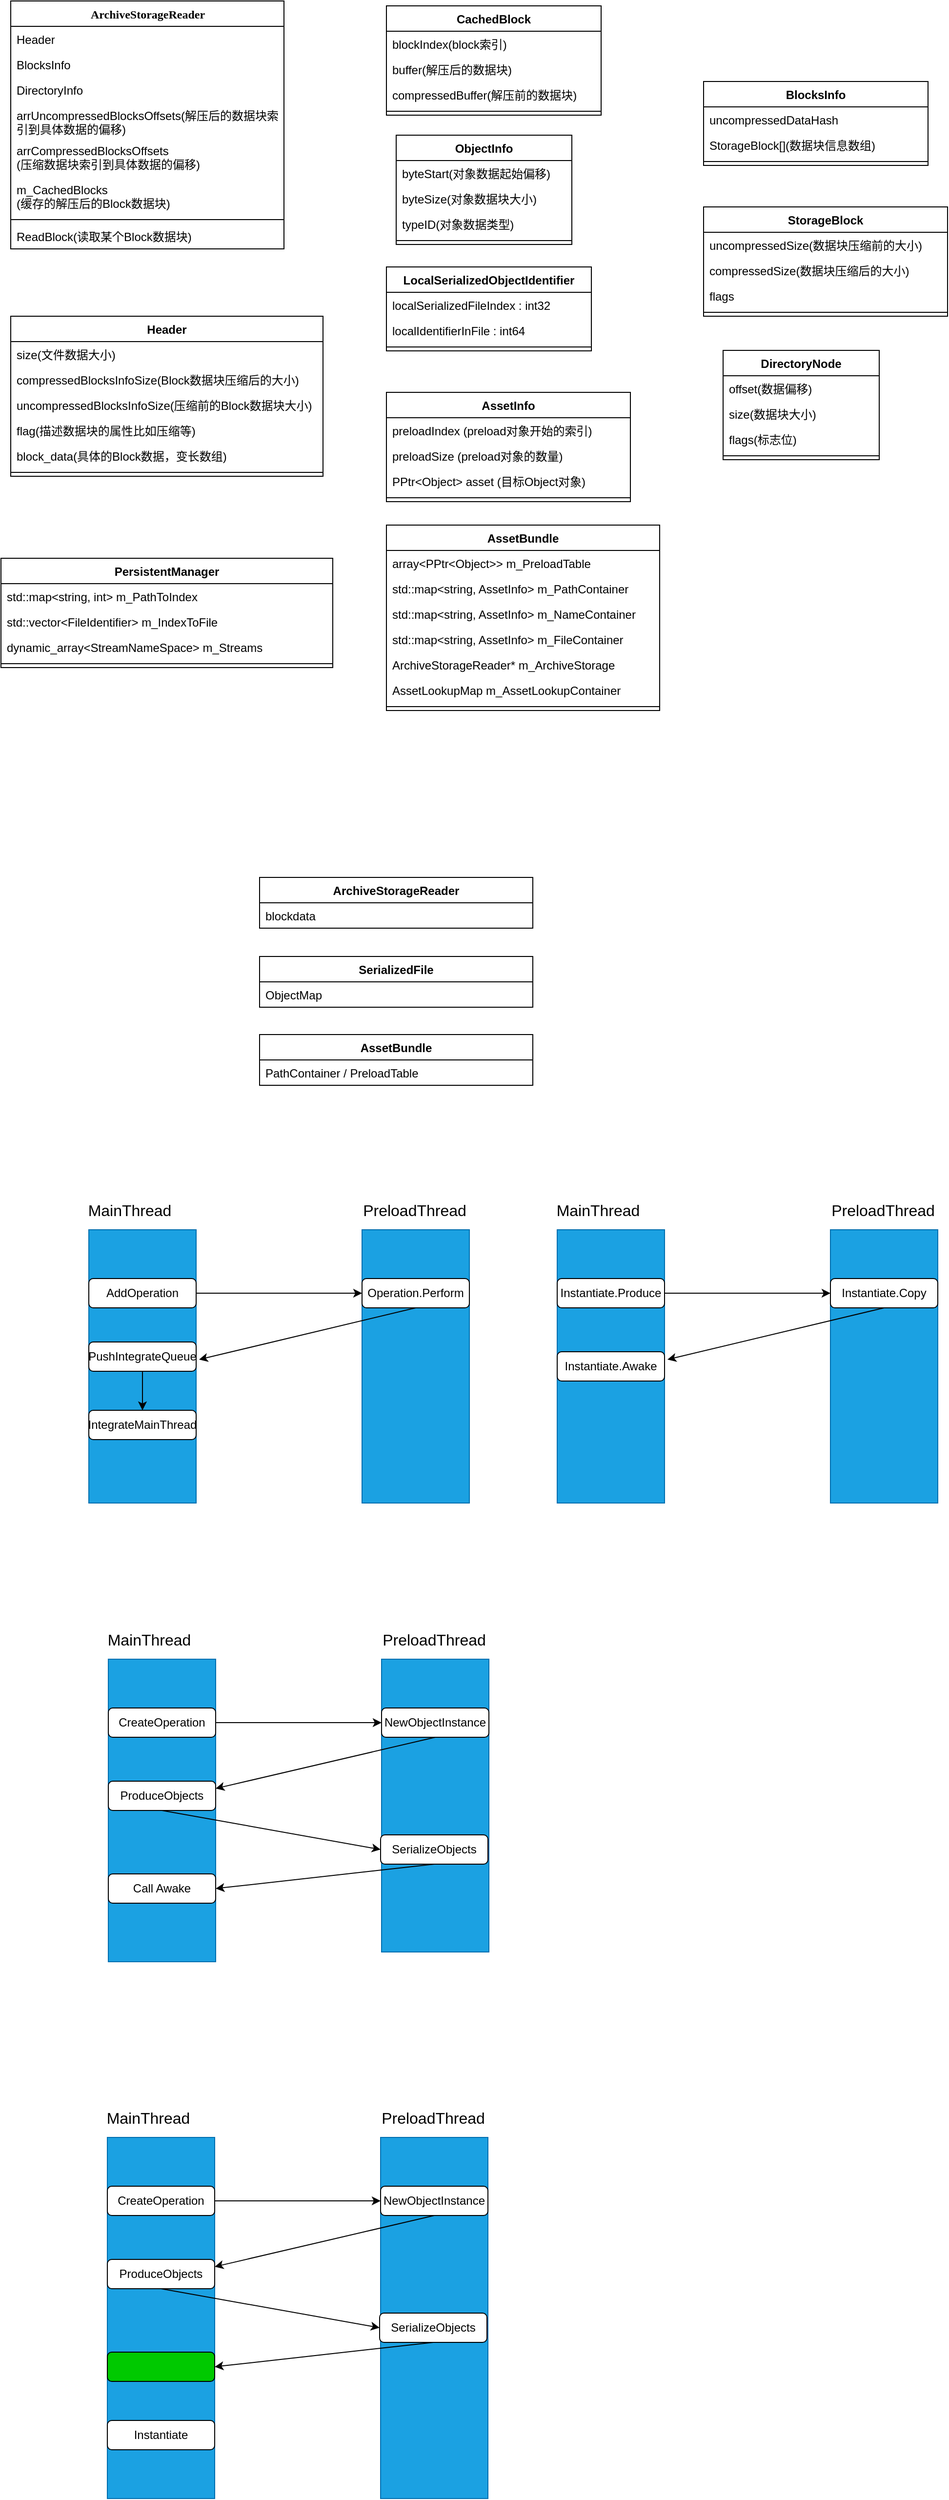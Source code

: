 <mxfile version="14.2.4" type="github">
  <diagram name="Page-1" id="9f46799a-70d6-7492-0946-bef42562c5a5">
    <mxGraphModel dx="2062" dy="1082" grid="1" gridSize="10" guides="1" tooltips="1" connect="1" arrows="1" fold="1" page="1" pageScale="1" pageWidth="1100" pageHeight="850" background="#ffffff" math="0" shadow="0">
      <root>
        <mxCell id="0" />
        <mxCell id="1" parent="0" />
        <mxCell id="78961159f06e98e8-17" value="ArchiveStorageReader" style="swimlane;html=1;fontStyle=1;align=center;verticalAlign=top;childLayout=stackLayout;horizontal=1;startSize=26;horizontalStack=0;resizeParent=1;resizeLast=0;collapsible=1;marginBottom=0;swimlaneFillColor=#ffffff;rounded=0;shadow=0;comic=0;labelBackgroundColor=none;strokeColor=#000000;strokeWidth=1;fillColor=none;fontFamily=Verdana;fontSize=12;fontColor=#000000;" parent="1" vertex="1">
          <mxGeometry x="80" y="81" width="280" height="254" as="geometry" />
        </mxCell>
        <mxCell id="78961159f06e98e8-21" value="Header" style="text;html=1;strokeColor=none;fillColor=none;align=left;verticalAlign=top;spacingLeft=4;spacingRight=4;whiteSpace=wrap;overflow=hidden;rotatable=0;points=[[0,0.5],[1,0.5]];portConstraint=eastwest;" parent="78961159f06e98e8-17" vertex="1">
          <mxGeometry y="26" width="280" height="26" as="geometry" />
        </mxCell>
        <mxCell id="78961159f06e98e8-23" value="BlocksInfo" style="text;html=1;strokeColor=none;fillColor=none;align=left;verticalAlign=top;spacingLeft=4;spacingRight=4;whiteSpace=wrap;overflow=hidden;rotatable=0;points=[[0,0.5],[1,0.5]];portConstraint=eastwest;" parent="78961159f06e98e8-17" vertex="1">
          <mxGeometry y="52" width="280" height="26" as="geometry" />
        </mxCell>
        <mxCell id="78961159f06e98e8-25" value="DirectoryInfo" style="text;html=1;strokeColor=none;fillColor=none;align=left;verticalAlign=top;spacingLeft=4;spacingRight=4;whiteSpace=wrap;overflow=hidden;rotatable=0;points=[[0,0.5],[1,0.5]];portConstraint=eastwest;" parent="78961159f06e98e8-17" vertex="1">
          <mxGeometry y="78" width="280" height="26" as="geometry" />
        </mxCell>
        <mxCell id="78961159f06e98e8-26" value="arrUncompressedBlocksOffsets(解压后的数据块索引到具体数据的偏移)" style="text;html=1;strokeColor=none;fillColor=none;align=left;verticalAlign=top;spacingLeft=4;spacingRight=4;whiteSpace=wrap;overflow=hidden;rotatable=0;points=[[0,0.5],[1,0.5]];portConstraint=eastwest;" parent="78961159f06e98e8-17" vertex="1">
          <mxGeometry y="104" width="280" height="36" as="geometry" />
        </mxCell>
        <mxCell id="78961159f06e98e8-24" value="arrCompressedBlocksOffsets&lt;br&gt;(压缩数据块索引到具体数据的偏移)" style="text;html=1;strokeColor=none;fillColor=none;align=left;verticalAlign=top;spacingLeft=4;spacingRight=4;whiteSpace=wrap;overflow=hidden;rotatable=0;points=[[0,0.5],[1,0.5]];portConstraint=eastwest;" parent="78961159f06e98e8-17" vertex="1">
          <mxGeometry y="140" width="280" height="40" as="geometry" />
        </mxCell>
        <mxCell id="H7Ohms2Mga-NkrCuYr1O-47" value="m_CachedBlocks&lt;br&gt;(缓存的解压后的Block数据块)" style="text;html=1;strokeColor=none;fillColor=none;align=left;verticalAlign=top;spacingLeft=4;spacingRight=4;whiteSpace=wrap;overflow=hidden;rotatable=0;points=[[0,0.5],[1,0.5]];portConstraint=eastwest;" parent="78961159f06e98e8-17" vertex="1">
          <mxGeometry y="180" width="280" height="40" as="geometry" />
        </mxCell>
        <mxCell id="78961159f06e98e8-19" value="" style="line;html=1;strokeWidth=1;fillColor=none;align=left;verticalAlign=middle;spacingTop=-1;spacingLeft=3;spacingRight=3;rotatable=0;labelPosition=right;points=[];portConstraint=eastwest;" parent="78961159f06e98e8-17" vertex="1">
          <mxGeometry y="220" width="280" height="8" as="geometry" />
        </mxCell>
        <mxCell id="H7Ohms2Mga-NkrCuYr1O-34" value="ReadBlock(读取某个Block数据块)" style="text;html=1;strokeColor=none;fillColor=none;align=left;verticalAlign=top;spacingLeft=4;spacingRight=4;whiteSpace=wrap;overflow=hidden;rotatable=0;points=[[0,0.5],[1,0.5]];portConstraint=eastwest;" parent="78961159f06e98e8-17" vertex="1">
          <mxGeometry y="228" width="280" height="26" as="geometry" />
        </mxCell>
        <mxCell id="H7Ohms2Mga-NkrCuYr1O-2" value="Header" style="swimlane;fontStyle=1;align=center;verticalAlign=top;childLayout=stackLayout;horizontal=1;startSize=26;horizontalStack=0;resizeParent=1;resizeParentMax=0;resizeLast=0;collapsible=1;marginBottom=0;" parent="1" vertex="1">
          <mxGeometry x="80" y="404" width="320" height="164" as="geometry" />
        </mxCell>
        <mxCell id="H7Ohms2Mga-NkrCuYr1O-3" value="size(文件数据大小)" style="text;strokeColor=none;fillColor=none;align=left;verticalAlign=top;spacingLeft=4;spacingRight=4;overflow=hidden;rotatable=0;points=[[0,0.5],[1,0.5]];portConstraint=eastwest;" parent="H7Ohms2Mga-NkrCuYr1O-2" vertex="1">
          <mxGeometry y="26" width="320" height="26" as="geometry" />
        </mxCell>
        <mxCell id="H7Ohms2Mga-NkrCuYr1O-8" value="compressedBlocksInfoSize(Block数据块压缩后的大小)" style="text;strokeColor=none;fillColor=none;align=left;verticalAlign=top;spacingLeft=4;spacingRight=4;overflow=hidden;rotatable=0;points=[[0,0.5],[1,0.5]];portConstraint=eastwest;" parent="H7Ohms2Mga-NkrCuYr1O-2" vertex="1">
          <mxGeometry y="52" width="320" height="26" as="geometry" />
        </mxCell>
        <mxCell id="H7Ohms2Mga-NkrCuYr1O-7" value="uncompressedBlocksInfoSize(压缩前的Block数据块大小)" style="text;strokeColor=none;fillColor=none;align=left;verticalAlign=top;spacingLeft=4;spacingRight=4;overflow=hidden;rotatable=0;points=[[0,0.5],[1,0.5]];portConstraint=eastwest;" parent="H7Ohms2Mga-NkrCuYr1O-2" vertex="1">
          <mxGeometry y="78" width="320" height="26" as="geometry" />
        </mxCell>
        <mxCell id="H7Ohms2Mga-NkrCuYr1O-9" value="flag(描述数据块的属性比如压缩等)" style="text;strokeColor=none;fillColor=none;align=left;verticalAlign=top;spacingLeft=4;spacingRight=4;overflow=hidden;rotatable=0;points=[[0,0.5],[1,0.5]];portConstraint=eastwest;" parent="H7Ohms2Mga-NkrCuYr1O-2" vertex="1">
          <mxGeometry y="104" width="320" height="26" as="geometry" />
        </mxCell>
        <mxCell id="H7Ohms2Mga-NkrCuYr1O-10" value="block_data(具体的Block数据，变长数组)" style="text;strokeColor=none;fillColor=none;align=left;verticalAlign=top;spacingLeft=4;spacingRight=4;overflow=hidden;rotatable=0;points=[[0,0.5],[1,0.5]];portConstraint=eastwest;" parent="H7Ohms2Mga-NkrCuYr1O-2" vertex="1">
          <mxGeometry y="130" width="320" height="26" as="geometry" />
        </mxCell>
        <mxCell id="H7Ohms2Mga-NkrCuYr1O-4" value="" style="line;strokeWidth=1;fillColor=none;align=left;verticalAlign=middle;spacingTop=-1;spacingLeft=3;spacingRight=3;rotatable=0;labelPosition=right;points=[];portConstraint=eastwest;" parent="H7Ohms2Mga-NkrCuYr1O-2" vertex="1">
          <mxGeometry y="156" width="320" height="8" as="geometry" />
        </mxCell>
        <mxCell id="H7Ohms2Mga-NkrCuYr1O-11" value="StorageBlock" style="swimlane;fontStyle=1;align=center;verticalAlign=top;childLayout=stackLayout;horizontal=1;startSize=26;horizontalStack=0;resizeParent=1;resizeParentMax=0;resizeLast=0;collapsible=1;marginBottom=0;" parent="1" vertex="1">
          <mxGeometry x="790" y="292" width="250" height="112" as="geometry" />
        </mxCell>
        <mxCell id="H7Ohms2Mga-NkrCuYr1O-12" value="uncompressedSize(数据块压缩前的大小)" style="text;strokeColor=none;fillColor=none;align=left;verticalAlign=top;spacingLeft=4;spacingRight=4;overflow=hidden;rotatable=0;points=[[0,0.5],[1,0.5]];portConstraint=eastwest;" parent="H7Ohms2Mga-NkrCuYr1O-11" vertex="1">
          <mxGeometry y="26" width="250" height="26" as="geometry" />
        </mxCell>
        <mxCell id="H7Ohms2Mga-NkrCuYr1O-15" value="compressedSize(数据块压缩后的大小)" style="text;strokeColor=none;fillColor=none;align=left;verticalAlign=top;spacingLeft=4;spacingRight=4;overflow=hidden;rotatable=0;points=[[0,0.5],[1,0.5]];portConstraint=eastwest;" parent="H7Ohms2Mga-NkrCuYr1O-11" vertex="1">
          <mxGeometry y="52" width="250" height="26" as="geometry" />
        </mxCell>
        <mxCell id="H7Ohms2Mga-NkrCuYr1O-16" value="flags" style="text;strokeColor=none;fillColor=none;align=left;verticalAlign=top;spacingLeft=4;spacingRight=4;overflow=hidden;rotatable=0;points=[[0,0.5],[1,0.5]];portConstraint=eastwest;" parent="H7Ohms2Mga-NkrCuYr1O-11" vertex="1">
          <mxGeometry y="78" width="250" height="26" as="geometry" />
        </mxCell>
        <mxCell id="H7Ohms2Mga-NkrCuYr1O-13" value="" style="line;strokeWidth=1;fillColor=none;align=left;verticalAlign=middle;spacingTop=-1;spacingLeft=3;spacingRight=3;rotatable=0;labelPosition=right;points=[];portConstraint=eastwest;" parent="H7Ohms2Mga-NkrCuYr1O-11" vertex="1">
          <mxGeometry y="104" width="250" height="8" as="geometry" />
        </mxCell>
        <mxCell id="H7Ohms2Mga-NkrCuYr1O-17" value="BlocksInfo" style="swimlane;fontStyle=1;align=center;verticalAlign=top;childLayout=stackLayout;horizontal=1;startSize=26;horizontalStack=0;resizeParent=1;resizeParentMax=0;resizeLast=0;collapsible=1;marginBottom=0;" parent="1" vertex="1">
          <mxGeometry x="790" y="163.5" width="230" height="86" as="geometry" />
        </mxCell>
        <mxCell id="H7Ohms2Mga-NkrCuYr1O-18" value="uncompressedDataHash" style="text;strokeColor=none;fillColor=none;align=left;verticalAlign=top;spacingLeft=4;spacingRight=4;overflow=hidden;rotatable=0;points=[[0,0.5],[1,0.5]];portConstraint=eastwest;" parent="H7Ohms2Mga-NkrCuYr1O-17" vertex="1">
          <mxGeometry y="26" width="230" height="26" as="geometry" />
        </mxCell>
        <mxCell id="H7Ohms2Mga-NkrCuYr1O-21" value="StorageBlock[](数据块信息数组)" style="text;strokeColor=none;fillColor=none;align=left;verticalAlign=top;spacingLeft=4;spacingRight=4;overflow=hidden;rotatable=0;points=[[0,0.5],[1,0.5]];portConstraint=eastwest;" parent="H7Ohms2Mga-NkrCuYr1O-17" vertex="1">
          <mxGeometry y="52" width="230" height="26" as="geometry" />
        </mxCell>
        <mxCell id="H7Ohms2Mga-NkrCuYr1O-19" value="" style="line;strokeWidth=1;fillColor=none;align=left;verticalAlign=middle;spacingTop=-1;spacingLeft=3;spacingRight=3;rotatable=0;labelPosition=right;points=[];portConstraint=eastwest;" parent="H7Ohms2Mga-NkrCuYr1O-17" vertex="1">
          <mxGeometry y="78" width="230" height="8" as="geometry" />
        </mxCell>
        <mxCell id="H7Ohms2Mga-NkrCuYr1O-27" value="DirectoryNode" style="swimlane;fontStyle=1;align=center;verticalAlign=top;childLayout=stackLayout;horizontal=1;startSize=26;horizontalStack=0;resizeParent=1;resizeParentMax=0;resizeLast=0;collapsible=1;marginBottom=0;" parent="1" vertex="1">
          <mxGeometry x="810" y="439" width="160" height="112" as="geometry" />
        </mxCell>
        <mxCell id="H7Ohms2Mga-NkrCuYr1O-28" value="offset(数据偏移)" style="text;strokeColor=none;fillColor=none;align=left;verticalAlign=top;spacingLeft=4;spacingRight=4;overflow=hidden;rotatable=0;points=[[0,0.5],[1,0.5]];portConstraint=eastwest;" parent="H7Ohms2Mga-NkrCuYr1O-27" vertex="1">
          <mxGeometry y="26" width="160" height="26" as="geometry" />
        </mxCell>
        <mxCell id="H7Ohms2Mga-NkrCuYr1O-31" value="size(数据块大小)" style="text;strokeColor=none;fillColor=none;align=left;verticalAlign=top;spacingLeft=4;spacingRight=4;overflow=hidden;rotatable=0;points=[[0,0.5],[1,0.5]];portConstraint=eastwest;" parent="H7Ohms2Mga-NkrCuYr1O-27" vertex="1">
          <mxGeometry y="52" width="160" height="26" as="geometry" />
        </mxCell>
        <mxCell id="H7Ohms2Mga-NkrCuYr1O-32" value="flags(标志位)" style="text;strokeColor=none;fillColor=none;align=left;verticalAlign=top;spacingLeft=4;spacingRight=4;overflow=hidden;rotatable=0;points=[[0,0.5],[1,0.5]];portConstraint=eastwest;" parent="H7Ohms2Mga-NkrCuYr1O-27" vertex="1">
          <mxGeometry y="78" width="160" height="26" as="geometry" />
        </mxCell>
        <mxCell id="H7Ohms2Mga-NkrCuYr1O-29" value="" style="line;strokeWidth=1;fillColor=none;align=left;verticalAlign=middle;spacingTop=-1;spacingLeft=3;spacingRight=3;rotatable=0;labelPosition=right;points=[];portConstraint=eastwest;" parent="H7Ohms2Mga-NkrCuYr1O-27" vertex="1">
          <mxGeometry y="104" width="160" height="8" as="geometry" />
        </mxCell>
        <mxCell id="H7Ohms2Mga-NkrCuYr1O-35" value="PersistentManager" style="swimlane;fontStyle=1;align=center;verticalAlign=top;childLayout=stackLayout;horizontal=1;startSize=26;horizontalStack=0;resizeParent=1;resizeParentMax=0;resizeLast=0;collapsible=1;marginBottom=0;" parent="1" vertex="1">
          <mxGeometry x="70" y="652" width="340" height="112" as="geometry" />
        </mxCell>
        <mxCell id="H7Ohms2Mga-NkrCuYr1O-36" value="std::map&lt;string, int&gt; m_PathToIndex" style="text;strokeColor=none;fillColor=none;align=left;verticalAlign=top;spacingLeft=4;spacingRight=4;overflow=hidden;rotatable=0;points=[[0,0.5],[1,0.5]];portConstraint=eastwest;" parent="H7Ohms2Mga-NkrCuYr1O-35" vertex="1">
          <mxGeometry y="26" width="340" height="26" as="geometry" />
        </mxCell>
        <mxCell id="H7Ohms2Mga-NkrCuYr1O-39" value="std::vector&lt;FileIdentifier&gt; m_IndexToFile&#xa;" style="text;strokeColor=none;fillColor=none;align=left;verticalAlign=top;spacingLeft=4;spacingRight=4;overflow=hidden;rotatable=0;points=[[0,0.5],[1,0.5]];portConstraint=eastwest;" parent="H7Ohms2Mga-NkrCuYr1O-35" vertex="1">
          <mxGeometry y="52" width="340" height="26" as="geometry" />
        </mxCell>
        <mxCell id="H7Ohms2Mga-NkrCuYr1O-40" value="dynamic_array&lt;StreamNameSpace&gt; m_Streams&#xa;" style="text;strokeColor=none;fillColor=none;align=left;verticalAlign=top;spacingLeft=4;spacingRight=4;overflow=hidden;rotatable=0;points=[[0,0.5],[1,0.5]];portConstraint=eastwest;" parent="H7Ohms2Mga-NkrCuYr1O-35" vertex="1">
          <mxGeometry y="78" width="340" height="26" as="geometry" />
        </mxCell>
        <mxCell id="H7Ohms2Mga-NkrCuYr1O-37" value="" style="line;strokeWidth=1;fillColor=none;align=left;verticalAlign=middle;spacingTop=-1;spacingLeft=3;spacingRight=3;rotatable=0;labelPosition=right;points=[];portConstraint=eastwest;" parent="H7Ohms2Mga-NkrCuYr1O-35" vertex="1">
          <mxGeometry y="104" width="340" height="8" as="geometry" />
        </mxCell>
        <mxCell id="H7Ohms2Mga-NkrCuYr1O-41" value="CachedBlock" style="swimlane;fontStyle=1;align=center;verticalAlign=top;childLayout=stackLayout;horizontal=1;startSize=26;horizontalStack=0;resizeParent=1;resizeParentMax=0;resizeLast=0;collapsible=1;marginBottom=0;" parent="1" vertex="1">
          <mxGeometry x="465" y="86" width="220" height="112" as="geometry" />
        </mxCell>
        <mxCell id="H7Ohms2Mga-NkrCuYr1O-42" value="blockIndex(block索引)" style="text;strokeColor=none;fillColor=none;align=left;verticalAlign=top;spacingLeft=4;spacingRight=4;overflow=hidden;rotatable=0;points=[[0,0.5],[1,0.5]];portConstraint=eastwest;" parent="H7Ohms2Mga-NkrCuYr1O-41" vertex="1">
          <mxGeometry y="26" width="220" height="26" as="geometry" />
        </mxCell>
        <mxCell id="H7Ohms2Mga-NkrCuYr1O-45" value="buffer(解压后的数据块)" style="text;strokeColor=none;fillColor=none;align=left;verticalAlign=top;spacingLeft=4;spacingRight=4;overflow=hidden;rotatable=0;points=[[0,0.5],[1,0.5]];portConstraint=eastwest;" parent="H7Ohms2Mga-NkrCuYr1O-41" vertex="1">
          <mxGeometry y="52" width="220" height="26" as="geometry" />
        </mxCell>
        <mxCell id="H7Ohms2Mga-NkrCuYr1O-46" value="compressedBuffer(解压前的数据块)" style="text;strokeColor=none;fillColor=none;align=left;verticalAlign=top;spacingLeft=4;spacingRight=4;overflow=hidden;rotatable=0;points=[[0,0.5],[1,0.5]];portConstraint=eastwest;" parent="H7Ohms2Mga-NkrCuYr1O-41" vertex="1">
          <mxGeometry y="78" width="220" height="26" as="geometry" />
        </mxCell>
        <mxCell id="H7Ohms2Mga-NkrCuYr1O-43" value="" style="line;strokeWidth=1;fillColor=none;align=left;verticalAlign=middle;spacingTop=-1;spacingLeft=3;spacingRight=3;rotatable=0;labelPosition=right;points=[];portConstraint=eastwest;" parent="H7Ohms2Mga-NkrCuYr1O-41" vertex="1">
          <mxGeometry y="104" width="220" height="8" as="geometry" />
        </mxCell>
        <mxCell id="H7Ohms2Mga-NkrCuYr1O-48" value="ObjectInfo" style="swimlane;fontStyle=1;align=center;verticalAlign=top;childLayout=stackLayout;horizontal=1;startSize=26;horizontalStack=0;resizeParent=1;resizeParentMax=0;resizeLast=0;collapsible=1;marginBottom=0;" parent="1" vertex="1">
          <mxGeometry x="475" y="218.5" width="180" height="112" as="geometry" />
        </mxCell>
        <mxCell id="H7Ohms2Mga-NkrCuYr1O-49" value="byteStart(对象数据起始偏移)&#xa;" style="text;strokeColor=none;fillColor=none;align=left;verticalAlign=top;spacingLeft=4;spacingRight=4;overflow=hidden;rotatable=0;points=[[0,0.5],[1,0.5]];portConstraint=eastwest;" parent="H7Ohms2Mga-NkrCuYr1O-48" vertex="1">
          <mxGeometry y="26" width="180" height="26" as="geometry" />
        </mxCell>
        <mxCell id="H7Ohms2Mga-NkrCuYr1O-52" value="byteSize(对象数据块大小)" style="text;strokeColor=none;fillColor=none;align=left;verticalAlign=top;spacingLeft=4;spacingRight=4;overflow=hidden;rotatable=0;points=[[0,0.5],[1,0.5]];portConstraint=eastwest;" parent="H7Ohms2Mga-NkrCuYr1O-48" vertex="1">
          <mxGeometry y="52" width="180" height="26" as="geometry" />
        </mxCell>
        <mxCell id="H7Ohms2Mga-NkrCuYr1O-53" value="typeID(对象数据类型)" style="text;strokeColor=none;fillColor=none;align=left;verticalAlign=top;spacingLeft=4;spacingRight=4;overflow=hidden;rotatable=0;points=[[0,0.5],[1,0.5]];portConstraint=eastwest;" parent="H7Ohms2Mga-NkrCuYr1O-48" vertex="1">
          <mxGeometry y="78" width="180" height="26" as="geometry" />
        </mxCell>
        <mxCell id="H7Ohms2Mga-NkrCuYr1O-50" value="" style="line;strokeWidth=1;fillColor=none;align=left;verticalAlign=middle;spacingTop=-1;spacingLeft=3;spacingRight=3;rotatable=0;labelPosition=right;points=[];portConstraint=eastwest;" parent="H7Ohms2Mga-NkrCuYr1O-48" vertex="1">
          <mxGeometry y="104" width="180" height="8" as="geometry" />
        </mxCell>
        <mxCell id="H7Ohms2Mga-NkrCuYr1O-54" value="LocalSerializedObjectIdentifier" style="swimlane;fontStyle=1;align=center;verticalAlign=top;childLayout=stackLayout;horizontal=1;startSize=26;horizontalStack=0;resizeParent=1;resizeParentMax=0;resizeLast=0;collapsible=1;marginBottom=0;" parent="1" vertex="1">
          <mxGeometry x="465" y="353.5" width="210" height="86" as="geometry" />
        </mxCell>
        <mxCell id="H7Ohms2Mga-NkrCuYr1O-55" value="localSerializedFileIndex : int32" style="text;strokeColor=none;fillColor=none;align=left;verticalAlign=top;spacingLeft=4;spacingRight=4;overflow=hidden;rotatable=0;points=[[0,0.5],[1,0.5]];portConstraint=eastwest;" parent="H7Ohms2Mga-NkrCuYr1O-54" vertex="1">
          <mxGeometry y="26" width="210" height="26" as="geometry" />
        </mxCell>
        <mxCell id="H7Ohms2Mga-NkrCuYr1O-57" value="localIdentifierInFile : int64" style="text;strokeColor=none;fillColor=none;align=left;verticalAlign=top;spacingLeft=4;spacingRight=4;overflow=hidden;rotatable=0;points=[[0,0.5],[1,0.5]];portConstraint=eastwest;" parent="H7Ohms2Mga-NkrCuYr1O-54" vertex="1">
          <mxGeometry y="52" width="210" height="26" as="geometry" />
        </mxCell>
        <mxCell id="H7Ohms2Mga-NkrCuYr1O-56" value="" style="line;strokeWidth=1;fillColor=none;align=left;verticalAlign=middle;spacingTop=-1;spacingLeft=3;spacingRight=3;rotatable=0;labelPosition=right;points=[];portConstraint=eastwest;" parent="H7Ohms2Mga-NkrCuYr1O-54" vertex="1">
          <mxGeometry y="78" width="210" height="8" as="geometry" />
        </mxCell>
        <mxCell id="H7Ohms2Mga-NkrCuYr1O-59" value="AssetInfo" style="swimlane;fontStyle=1;align=center;verticalAlign=top;childLayout=stackLayout;horizontal=1;startSize=26;horizontalStack=0;resizeParent=1;resizeParentMax=0;resizeLast=0;collapsible=1;marginBottom=0;" parent="1" vertex="1">
          <mxGeometry x="465" y="482" width="250" height="112" as="geometry" />
        </mxCell>
        <mxCell id="H7Ohms2Mga-NkrCuYr1O-60" value="preloadIndex (preload对象开始的索引)" style="text;strokeColor=none;fillColor=none;align=left;verticalAlign=top;spacingLeft=4;spacingRight=4;overflow=hidden;rotatable=0;points=[[0,0.5],[1,0.5]];portConstraint=eastwest;" parent="H7Ohms2Mga-NkrCuYr1O-59" vertex="1">
          <mxGeometry y="26" width="250" height="26" as="geometry" />
        </mxCell>
        <mxCell id="H7Ohms2Mga-NkrCuYr1O-62" value="preloadSize (preload对象的数量)" style="text;strokeColor=none;fillColor=none;align=left;verticalAlign=top;spacingLeft=4;spacingRight=4;overflow=hidden;rotatable=0;points=[[0,0.5],[1,0.5]];portConstraint=eastwest;" parent="H7Ohms2Mga-NkrCuYr1O-59" vertex="1">
          <mxGeometry y="52" width="250" height="26" as="geometry" />
        </mxCell>
        <mxCell id="H7Ohms2Mga-NkrCuYr1O-63" value="PPtr&lt;Object&gt; asset (目标Object对象)" style="text;strokeColor=none;fillColor=none;align=left;verticalAlign=top;spacingLeft=4;spacingRight=4;overflow=hidden;rotatable=0;points=[[0,0.5],[1,0.5]];portConstraint=eastwest;" parent="H7Ohms2Mga-NkrCuYr1O-59" vertex="1">
          <mxGeometry y="78" width="250" height="26" as="geometry" />
        </mxCell>
        <mxCell id="H7Ohms2Mga-NkrCuYr1O-61" value="" style="line;strokeWidth=1;fillColor=none;align=left;verticalAlign=middle;spacingTop=-1;spacingLeft=3;spacingRight=3;rotatable=0;labelPosition=right;points=[];portConstraint=eastwest;" parent="H7Ohms2Mga-NkrCuYr1O-59" vertex="1">
          <mxGeometry y="104" width="250" height="8" as="geometry" />
        </mxCell>
        <mxCell id="H7Ohms2Mga-NkrCuYr1O-64" value="AssetBundle" style="swimlane;fontStyle=1;align=center;verticalAlign=top;childLayout=stackLayout;horizontal=1;startSize=26;horizontalStack=0;resizeParent=1;resizeParentMax=0;resizeLast=0;collapsible=1;marginBottom=0;" parent="1" vertex="1">
          <mxGeometry x="465" y="618" width="280" height="190" as="geometry" />
        </mxCell>
        <mxCell id="H7Ohms2Mga-NkrCuYr1O-65" value="array&lt;PPtr&lt;Object&gt;&gt; m_PreloadTable" style="text;strokeColor=none;fillColor=none;align=left;verticalAlign=top;spacingLeft=4;spacingRight=4;overflow=hidden;rotatable=0;points=[[0,0.5],[1,0.5]];portConstraint=eastwest;" parent="H7Ohms2Mga-NkrCuYr1O-64" vertex="1">
          <mxGeometry y="26" width="280" height="26" as="geometry" />
        </mxCell>
        <mxCell id="H7Ohms2Mga-NkrCuYr1O-67" value="std::map&lt;string, AssetInfo&gt; m_PathContainer" style="text;strokeColor=none;fillColor=none;align=left;verticalAlign=top;spacingLeft=4;spacingRight=4;overflow=hidden;rotatable=0;points=[[0,0.5],[1,0.5]];portConstraint=eastwest;" parent="H7Ohms2Mga-NkrCuYr1O-64" vertex="1">
          <mxGeometry y="52" width="280" height="26" as="geometry" />
        </mxCell>
        <mxCell id="H7Ohms2Mga-NkrCuYr1O-68" value="std::map&lt;string, AssetInfo&gt; m_NameContainer" style="text;strokeColor=none;fillColor=none;align=left;verticalAlign=top;spacingLeft=4;spacingRight=4;overflow=hidden;rotatable=0;points=[[0,0.5],[1,0.5]];portConstraint=eastwest;" parent="H7Ohms2Mga-NkrCuYr1O-64" vertex="1">
          <mxGeometry y="78" width="280" height="26" as="geometry" />
        </mxCell>
        <mxCell id="H7Ohms2Mga-NkrCuYr1O-69" value="std::map&lt;string, AssetInfo&gt; m_FileContainer" style="text;strokeColor=none;fillColor=none;align=left;verticalAlign=top;spacingLeft=4;spacingRight=4;overflow=hidden;rotatable=0;points=[[0,0.5],[1,0.5]];portConstraint=eastwest;" parent="H7Ohms2Mga-NkrCuYr1O-64" vertex="1">
          <mxGeometry y="104" width="280" height="26" as="geometry" />
        </mxCell>
        <mxCell id="H7Ohms2Mga-NkrCuYr1O-70" value="ArchiveStorageReader* m_ArchiveStorage" style="text;strokeColor=none;fillColor=none;align=left;verticalAlign=top;spacingLeft=4;spacingRight=4;overflow=hidden;rotatable=0;points=[[0,0.5],[1,0.5]];portConstraint=eastwest;" parent="H7Ohms2Mga-NkrCuYr1O-64" vertex="1">
          <mxGeometry y="130" width="280" height="26" as="geometry" />
        </mxCell>
        <mxCell id="H7Ohms2Mga-NkrCuYr1O-71" value="AssetLookupMap m_AssetLookupContainer" style="text;strokeColor=none;fillColor=none;align=left;verticalAlign=top;spacingLeft=4;spacingRight=4;overflow=hidden;rotatable=0;points=[[0,0.5],[1,0.5]];portConstraint=eastwest;" parent="H7Ohms2Mga-NkrCuYr1O-64" vertex="1">
          <mxGeometry y="156" width="280" height="26" as="geometry" />
        </mxCell>
        <mxCell id="H7Ohms2Mga-NkrCuYr1O-66" value="" style="line;strokeWidth=1;fillColor=none;align=left;verticalAlign=middle;spacingTop=-1;spacingLeft=3;spacingRight=3;rotatable=0;labelPosition=right;points=[];portConstraint=eastwest;" parent="H7Ohms2Mga-NkrCuYr1O-64" vertex="1">
          <mxGeometry y="182" width="280" height="8" as="geometry" />
        </mxCell>
        <mxCell id="nqz1BI6bNi6u1AY0hoQR-2" value="AssetBundle" style="swimlane;fontStyle=1;align=center;verticalAlign=top;childLayout=stackLayout;horizontal=1;startSize=26;horizontalStack=0;resizeParent=1;resizeParentMax=0;resizeLast=0;collapsible=1;marginBottom=0;" parent="1" vertex="1">
          <mxGeometry x="335" y="1140" width="280" height="52" as="geometry" />
        </mxCell>
        <mxCell id="nqz1BI6bNi6u1AY0hoQR-18" value="PathContainer / PreloadTable" style="text;strokeColor=none;fillColor=none;align=left;verticalAlign=top;spacingLeft=4;spacingRight=4;overflow=hidden;rotatable=0;points=[[0,0.5],[1,0.5]];portConstraint=eastwest;" parent="nqz1BI6bNi6u1AY0hoQR-2" vertex="1">
          <mxGeometry y="26" width="280" height="26" as="geometry" />
        </mxCell>
        <mxCell id="nqz1BI6bNi6u1AY0hoQR-12" value="SerializedFile" style="swimlane;fontStyle=1;align=center;verticalAlign=top;childLayout=stackLayout;horizontal=1;startSize=26;horizontalStack=0;resizeParent=1;resizeParentMax=0;resizeLast=0;collapsible=1;marginBottom=0;" parent="1" vertex="1">
          <mxGeometry x="335" y="1060" width="280" height="52" as="geometry" />
        </mxCell>
        <mxCell id="nqz1BI6bNi6u1AY0hoQR-17" value="ObjectMap" style="text;strokeColor=none;fillColor=none;align=left;verticalAlign=top;spacingLeft=4;spacingRight=4;overflow=hidden;rotatable=0;points=[[0,0.5],[1,0.5]];portConstraint=eastwest;" parent="nqz1BI6bNi6u1AY0hoQR-12" vertex="1">
          <mxGeometry y="26" width="280" height="26" as="geometry" />
        </mxCell>
        <mxCell id="nqz1BI6bNi6u1AY0hoQR-13" value="ArchiveStorageReader" style="swimlane;fontStyle=1;align=center;verticalAlign=top;childLayout=stackLayout;horizontal=1;startSize=26;horizontalStack=0;resizeParent=1;resizeParentMax=0;resizeLast=0;collapsible=1;marginBottom=0;" parent="1" vertex="1">
          <mxGeometry x="335" y="979" width="280" height="52" as="geometry" />
        </mxCell>
        <mxCell id="nqz1BI6bNi6u1AY0hoQR-16" value="blockdata" style="text;strokeColor=none;fillColor=none;align=left;verticalAlign=top;spacingLeft=4;spacingRight=4;overflow=hidden;rotatable=0;points=[[0,0.5],[1,0.5]];portConstraint=eastwest;" parent="nqz1BI6bNi6u1AY0hoQR-13" vertex="1">
          <mxGeometry y="26" width="280" height="26" as="geometry" />
        </mxCell>
        <mxCell id="aWxbbh5xR2T_jwE9LpkQ-1" value="" style="rounded=0;whiteSpace=wrap;html=1;strokeColor=#006EAF;fillColor=#1ba1e2;fontColor=#ffffff;" parent="1" vertex="1">
          <mxGeometry x="160" y="1340" width="110" height="280" as="geometry" />
        </mxCell>
        <mxCell id="aWxbbh5xR2T_jwE9LpkQ-4" style="edgeStyle=orthogonalEdgeStyle;rounded=0;orthogonalLoop=1;jettySize=auto;html=1;" parent="1" source="aWxbbh5xR2T_jwE9LpkQ-2" edge="1">
          <mxGeometry relative="1" as="geometry">
            <mxPoint x="440" y="1405" as="targetPoint" />
          </mxGeometry>
        </mxCell>
        <mxCell id="aWxbbh5xR2T_jwE9LpkQ-2" value="AddOperation" style="rounded=1;whiteSpace=wrap;html=1;" parent="1" vertex="1">
          <mxGeometry x="160" y="1390" width="110" height="30" as="geometry" />
        </mxCell>
        <mxCell id="aWxbbh5xR2T_jwE9LpkQ-5" value="" style="rounded=0;whiteSpace=wrap;html=1;strokeColor=#006EAF;fillColor=#1ba1e2;fontColor=#ffffff;" parent="1" vertex="1">
          <mxGeometry x="440" y="1340" width="110" height="280" as="geometry" />
        </mxCell>
        <mxCell id="aWxbbh5xR2T_jwE9LpkQ-6" value="Operation.Perform" style="rounded=1;whiteSpace=wrap;html=1;" parent="1" vertex="1">
          <mxGeometry x="440" y="1390" width="110" height="30" as="geometry" />
        </mxCell>
        <mxCell id="aWxbbh5xR2T_jwE9LpkQ-7" value="" style="endArrow=classic;html=1;exitX=0.5;exitY=1;exitDx=0;exitDy=0;entryX=1.027;entryY=0.475;entryDx=0;entryDy=0;entryPerimeter=0;" parent="1" source="aWxbbh5xR2T_jwE9LpkQ-6" target="aWxbbh5xR2T_jwE9LpkQ-1" edge="1">
          <mxGeometry width="50" height="50" relative="1" as="geometry">
            <mxPoint x="520" y="1250" as="sourcePoint" />
            <mxPoint x="570" y="1200" as="targetPoint" />
          </mxGeometry>
        </mxCell>
        <mxCell id="aWxbbh5xR2T_jwE9LpkQ-11" style="edgeStyle=orthogonalEdgeStyle;rounded=0;orthogonalLoop=1;jettySize=auto;html=1;exitX=0.5;exitY=1;exitDx=0;exitDy=0;entryX=0.5;entryY=0;entryDx=0;entryDy=0;" parent="1" source="aWxbbh5xR2T_jwE9LpkQ-8" target="aWxbbh5xR2T_jwE9LpkQ-9" edge="1">
          <mxGeometry relative="1" as="geometry" />
        </mxCell>
        <mxCell id="aWxbbh5xR2T_jwE9LpkQ-8" value="PushIntegrateQueue" style="rounded=1;whiteSpace=wrap;html=1;" parent="1" vertex="1">
          <mxGeometry x="160" y="1455" width="110" height="30" as="geometry" />
        </mxCell>
        <mxCell id="aWxbbh5xR2T_jwE9LpkQ-9" value="IntegrateMainThread&lt;br&gt;" style="rounded=1;whiteSpace=wrap;html=1;" parent="1" vertex="1">
          <mxGeometry x="160" y="1525" width="110" height="30" as="geometry" />
        </mxCell>
        <mxCell id="aWxbbh5xR2T_jwE9LpkQ-12" value="MainThread&lt;br style=&quot;font-size: 16px;&quot;&gt;" style="text;html=1;strokeColor=none;fillColor=none;align=center;verticalAlign=middle;whiteSpace=wrap;rounded=0;fontSize=16;" parent="1" vertex="1">
          <mxGeometry x="182" y="1310" width="40" height="20" as="geometry" />
        </mxCell>
        <mxCell id="aWxbbh5xR2T_jwE9LpkQ-13" value="PreloadThread" style="text;html=1;strokeColor=none;fillColor=none;align=center;verticalAlign=middle;whiteSpace=wrap;rounded=0;fontSize=16;" parent="1" vertex="1">
          <mxGeometry x="474" y="1310" width="40" height="20" as="geometry" />
        </mxCell>
        <mxCell id="aWxbbh5xR2T_jwE9LpkQ-14" value="" style="rounded=0;whiteSpace=wrap;html=1;strokeColor=#006EAF;fillColor=#1ba1e2;fontColor=#ffffff;" parent="1" vertex="1">
          <mxGeometry x="640" y="1340" width="110" height="280" as="geometry" />
        </mxCell>
        <mxCell id="aWxbbh5xR2T_jwE9LpkQ-15" style="edgeStyle=orthogonalEdgeStyle;rounded=0;orthogonalLoop=1;jettySize=auto;html=1;" parent="1" source="aWxbbh5xR2T_jwE9LpkQ-16" edge="1">
          <mxGeometry relative="1" as="geometry">
            <mxPoint x="920" y="1405" as="targetPoint" />
          </mxGeometry>
        </mxCell>
        <mxCell id="aWxbbh5xR2T_jwE9LpkQ-16" value="Instantiate.Produce" style="rounded=1;whiteSpace=wrap;html=1;" parent="1" vertex="1">
          <mxGeometry x="640" y="1390" width="110" height="30" as="geometry" />
        </mxCell>
        <mxCell id="aWxbbh5xR2T_jwE9LpkQ-17" value="" style="rounded=0;whiteSpace=wrap;html=1;strokeColor=#006EAF;fillColor=#1ba1e2;fontColor=#ffffff;" parent="1" vertex="1">
          <mxGeometry x="920" y="1340" width="110" height="280" as="geometry" />
        </mxCell>
        <mxCell id="aWxbbh5xR2T_jwE9LpkQ-18" value="Instantiate.Copy" style="rounded=1;whiteSpace=wrap;html=1;" parent="1" vertex="1">
          <mxGeometry x="920" y="1390" width="110" height="30" as="geometry" />
        </mxCell>
        <mxCell id="aWxbbh5xR2T_jwE9LpkQ-19" value="" style="endArrow=classic;html=1;exitX=0.5;exitY=1;exitDx=0;exitDy=0;entryX=1.027;entryY=0.475;entryDx=0;entryDy=0;entryPerimeter=0;" parent="1" source="aWxbbh5xR2T_jwE9LpkQ-18" target="aWxbbh5xR2T_jwE9LpkQ-14" edge="1">
          <mxGeometry width="50" height="50" relative="1" as="geometry">
            <mxPoint x="1000" y="1250" as="sourcePoint" />
            <mxPoint x="1050" y="1200" as="targetPoint" />
          </mxGeometry>
        </mxCell>
        <mxCell id="aWxbbh5xR2T_jwE9LpkQ-22" value="Instantiate.Awake" style="rounded=1;whiteSpace=wrap;html=1;" parent="1" vertex="1">
          <mxGeometry x="640" y="1465" width="110" height="30" as="geometry" />
        </mxCell>
        <mxCell id="aWxbbh5xR2T_jwE9LpkQ-23" value="MainThread&lt;br style=&quot;font-size: 16px;&quot;&gt;" style="text;html=1;strokeColor=none;fillColor=none;align=center;verticalAlign=middle;whiteSpace=wrap;rounded=0;fontSize=16;" parent="1" vertex="1">
          <mxGeometry x="662" y="1310" width="40" height="20" as="geometry" />
        </mxCell>
        <mxCell id="aWxbbh5xR2T_jwE9LpkQ-24" value="PreloadThread" style="text;html=1;strokeColor=none;fillColor=none;align=center;verticalAlign=middle;whiteSpace=wrap;rounded=0;fontSize=16;" parent="1" vertex="1">
          <mxGeometry x="954" y="1310" width="40" height="20" as="geometry" />
        </mxCell>
        <mxCell id="3RZFIvz6HB6YHiuWZ1vy-1" value="" style="rounded=0;whiteSpace=wrap;html=1;strokeColor=#006EAF;fillColor=#1ba1e2;fontColor=#ffffff;" parent="1" vertex="1">
          <mxGeometry x="180" y="1780" width="110" height="310" as="geometry" />
        </mxCell>
        <mxCell id="3RZFIvz6HB6YHiuWZ1vy-2" style="edgeStyle=orthogonalEdgeStyle;rounded=0;orthogonalLoop=1;jettySize=auto;html=1;" parent="1" source="3RZFIvz6HB6YHiuWZ1vy-3" edge="1">
          <mxGeometry relative="1" as="geometry">
            <mxPoint x="460" y="1845" as="targetPoint" />
          </mxGeometry>
        </mxCell>
        <mxCell id="3RZFIvz6HB6YHiuWZ1vy-3" value="CreateOperation&lt;br&gt;" style="rounded=1;whiteSpace=wrap;html=1;" parent="1" vertex="1">
          <mxGeometry x="180" y="1830" width="110" height="30" as="geometry" />
        </mxCell>
        <mxCell id="3RZFIvz6HB6YHiuWZ1vy-4" value="" style="rounded=0;whiteSpace=wrap;html=1;strokeColor=#006EAF;fillColor=#1ba1e2;fontColor=#ffffff;" parent="1" vertex="1">
          <mxGeometry x="460" y="1780" width="110" height="300" as="geometry" />
        </mxCell>
        <mxCell id="3RZFIvz6HB6YHiuWZ1vy-5" value="NewObjectInstance" style="rounded=1;whiteSpace=wrap;html=1;" parent="1" vertex="1">
          <mxGeometry x="460" y="1830" width="110" height="30" as="geometry" />
        </mxCell>
        <mxCell id="3RZFIvz6HB6YHiuWZ1vy-6" value="" style="endArrow=classic;html=1;exitX=0.5;exitY=1;exitDx=0;exitDy=0;entryX=1;entryY=0.25;entryDx=0;entryDy=0;" parent="1" source="3RZFIvz6HB6YHiuWZ1vy-5" target="3RZFIvz6HB6YHiuWZ1vy-7" edge="1">
          <mxGeometry width="50" height="50" relative="1" as="geometry">
            <mxPoint x="540" y="1690" as="sourcePoint" />
            <mxPoint x="590" y="1640" as="targetPoint" />
          </mxGeometry>
        </mxCell>
        <mxCell id="3RZFIvz6HB6YHiuWZ1vy-7" value="ProduceObjects" style="rounded=1;whiteSpace=wrap;html=1;" parent="1" vertex="1">
          <mxGeometry x="180" y="1905" width="110" height="30" as="geometry" />
        </mxCell>
        <mxCell id="3RZFIvz6HB6YHiuWZ1vy-8" value="MainThread&lt;br style=&quot;font-size: 16px;&quot;&gt;" style="text;html=1;strokeColor=none;fillColor=none;align=center;verticalAlign=middle;whiteSpace=wrap;rounded=0;fontSize=16;" parent="1" vertex="1">
          <mxGeometry x="202" y="1750" width="40" height="20" as="geometry" />
        </mxCell>
        <mxCell id="3RZFIvz6HB6YHiuWZ1vy-9" value="PreloadThread" style="text;html=1;strokeColor=none;fillColor=none;align=center;verticalAlign=middle;whiteSpace=wrap;rounded=0;fontSize=16;" parent="1" vertex="1">
          <mxGeometry x="494" y="1750" width="40" height="20" as="geometry" />
        </mxCell>
        <mxCell id="3RZFIvz6HB6YHiuWZ1vy-10" value="SerializeObjects" style="rounded=1;whiteSpace=wrap;html=1;" parent="1" vertex="1">
          <mxGeometry x="459" y="1960" width="110" height="30" as="geometry" />
        </mxCell>
        <mxCell id="3RZFIvz6HB6YHiuWZ1vy-11" value="Call Awake" style="rounded=1;whiteSpace=wrap;html=1;" parent="1" vertex="1">
          <mxGeometry x="180" y="2000" width="110" height="30" as="geometry" />
        </mxCell>
        <mxCell id="3RZFIvz6HB6YHiuWZ1vy-13" value="" style="endArrow=classic;html=1;exitX=0.5;exitY=1;exitDx=0;exitDy=0;entryX=0;entryY=0.5;entryDx=0;entryDy=0;" parent="1" source="3RZFIvz6HB6YHiuWZ1vy-7" target="3RZFIvz6HB6YHiuWZ1vy-10" edge="1">
          <mxGeometry width="50" height="50" relative="1" as="geometry">
            <mxPoint x="520" y="2080" as="sourcePoint" />
            <mxPoint x="570" y="2030" as="targetPoint" />
          </mxGeometry>
        </mxCell>
        <mxCell id="3RZFIvz6HB6YHiuWZ1vy-14" value="" style="endArrow=classic;html=1;exitX=0.5;exitY=1;exitDx=0;exitDy=0;entryX=1;entryY=0.5;entryDx=0;entryDy=0;" parent="1" source="3RZFIvz6HB6YHiuWZ1vy-10" target="3RZFIvz6HB6YHiuWZ1vy-11" edge="1">
          <mxGeometry width="50" height="50" relative="1" as="geometry">
            <mxPoint x="520" y="2080" as="sourcePoint" />
            <mxPoint x="690" y="2130" as="targetPoint" />
          </mxGeometry>
        </mxCell>
        <mxCell id="5mhctqGblakFC0cAZyFr-1" value="" style="rounded=0;whiteSpace=wrap;html=1;strokeColor=#006EAF;fillColor=#1ba1e2;fontColor=#ffffff;" vertex="1" parent="1">
          <mxGeometry x="179" y="2270" width="110" height="370" as="geometry" />
        </mxCell>
        <mxCell id="5mhctqGblakFC0cAZyFr-2" style="edgeStyle=orthogonalEdgeStyle;rounded=0;orthogonalLoop=1;jettySize=auto;html=1;" edge="1" source="5mhctqGblakFC0cAZyFr-3" parent="1">
          <mxGeometry relative="1" as="geometry">
            <mxPoint x="459" y="2335" as="targetPoint" />
          </mxGeometry>
        </mxCell>
        <mxCell id="5mhctqGblakFC0cAZyFr-3" value="CreateOperation&lt;br&gt;" style="rounded=1;whiteSpace=wrap;html=1;" vertex="1" parent="1">
          <mxGeometry x="179" y="2320" width="110" height="30" as="geometry" />
        </mxCell>
        <mxCell id="5mhctqGblakFC0cAZyFr-4" value="" style="rounded=0;whiteSpace=wrap;html=1;strokeColor=#006EAF;fillColor=#1ba1e2;fontColor=#ffffff;" vertex="1" parent="1">
          <mxGeometry x="459" y="2270" width="110" height="370" as="geometry" />
        </mxCell>
        <mxCell id="5mhctqGblakFC0cAZyFr-5" value="NewObjectInstance" style="rounded=1;whiteSpace=wrap;html=1;" vertex="1" parent="1">
          <mxGeometry x="459" y="2320" width="110" height="30" as="geometry" />
        </mxCell>
        <mxCell id="5mhctqGblakFC0cAZyFr-6" value="" style="endArrow=classic;html=1;exitX=0.5;exitY=1;exitDx=0;exitDy=0;entryX=1;entryY=0.25;entryDx=0;entryDy=0;" edge="1" source="5mhctqGblakFC0cAZyFr-5" target="5mhctqGblakFC0cAZyFr-7" parent="1">
          <mxGeometry width="50" height="50" relative="1" as="geometry">
            <mxPoint x="539" y="2180" as="sourcePoint" />
            <mxPoint x="589" y="2130" as="targetPoint" />
          </mxGeometry>
        </mxCell>
        <mxCell id="5mhctqGblakFC0cAZyFr-7" value="ProduceObjects" style="rounded=1;whiteSpace=wrap;html=1;" vertex="1" parent="1">
          <mxGeometry x="179" y="2395" width="110" height="30" as="geometry" />
        </mxCell>
        <mxCell id="5mhctqGblakFC0cAZyFr-8" value="MainThread&lt;br style=&quot;font-size: 16px;&quot;&gt;" style="text;html=1;strokeColor=none;fillColor=none;align=center;verticalAlign=middle;whiteSpace=wrap;rounded=0;fontSize=16;" vertex="1" parent="1">
          <mxGeometry x="201" y="2240" width="40" height="20" as="geometry" />
        </mxCell>
        <mxCell id="5mhctqGblakFC0cAZyFr-9" value="PreloadThread" style="text;html=1;strokeColor=none;fillColor=none;align=center;verticalAlign=middle;whiteSpace=wrap;rounded=0;fontSize=16;" vertex="1" parent="1">
          <mxGeometry x="493" y="2240" width="40" height="20" as="geometry" />
        </mxCell>
        <mxCell id="5mhctqGblakFC0cAZyFr-10" value="SerializeObjects" style="rounded=1;whiteSpace=wrap;html=1;" vertex="1" parent="1">
          <mxGeometry x="458" y="2450" width="110" height="30" as="geometry" />
        </mxCell>
        <mxCell id="5mhctqGblakFC0cAZyFr-11" value="" style="rounded=1;whiteSpace=wrap;html=1;fillColor=#00C900;" vertex="1" parent="1">
          <mxGeometry x="179" y="2490" width="110" height="30" as="geometry" />
        </mxCell>
        <mxCell id="5mhctqGblakFC0cAZyFr-12" value="" style="endArrow=classic;html=1;exitX=0.5;exitY=1;exitDx=0;exitDy=0;entryX=0;entryY=0.5;entryDx=0;entryDy=0;" edge="1" source="5mhctqGblakFC0cAZyFr-7" target="5mhctqGblakFC0cAZyFr-10" parent="1">
          <mxGeometry width="50" height="50" relative="1" as="geometry">
            <mxPoint x="519" y="2570" as="sourcePoint" />
            <mxPoint x="569" y="2520" as="targetPoint" />
          </mxGeometry>
        </mxCell>
        <mxCell id="5mhctqGblakFC0cAZyFr-13" value="" style="endArrow=classic;html=1;exitX=0.5;exitY=1;exitDx=0;exitDy=0;entryX=1;entryY=0.5;entryDx=0;entryDy=0;" edge="1" source="5mhctqGblakFC0cAZyFr-10" target="5mhctqGblakFC0cAZyFr-11" parent="1">
          <mxGeometry width="50" height="50" relative="1" as="geometry">
            <mxPoint x="519" y="2570" as="sourcePoint" />
            <mxPoint x="689" y="2620" as="targetPoint" />
          </mxGeometry>
        </mxCell>
        <mxCell id="5mhctqGblakFC0cAZyFr-14" value="Instantiate" style="rounded=1;whiteSpace=wrap;html=1;fillColor=#FFFFFF;" vertex="1" parent="1">
          <mxGeometry x="179" y="2560" width="110" height="30" as="geometry" />
        </mxCell>
      </root>
    </mxGraphModel>
  </diagram>
</mxfile>
